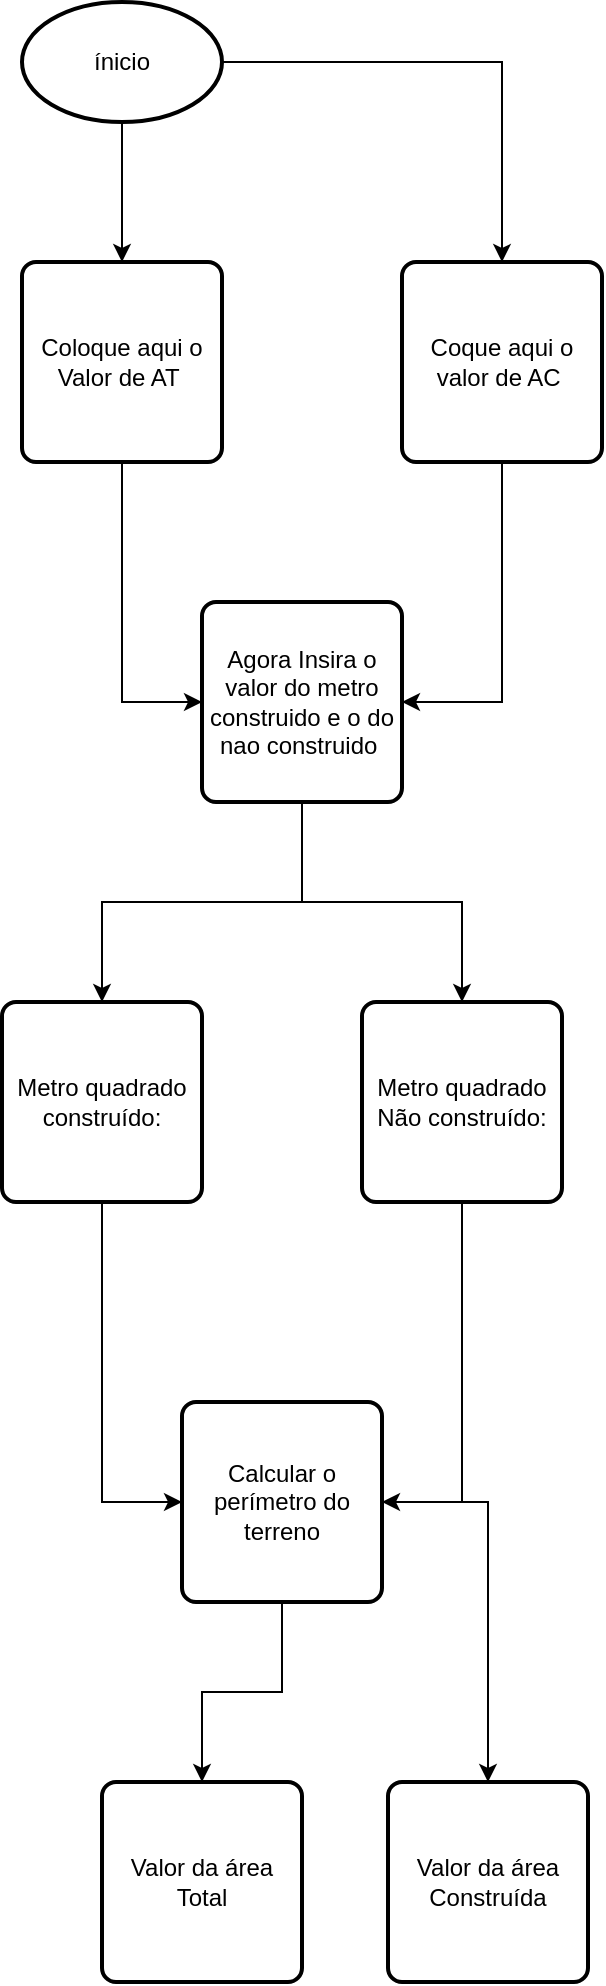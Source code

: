<mxfile version="12.2.4" type="device" pages="1"><diagram id="nQ3CQuVL0QPBS2wh00dI" name="Page-1"><mxGraphModel dx="1024" dy="566" grid="1" gridSize="10" guides="1" tooltips="1" connect="1" arrows="1" fold="1" page="1" pageScale="1" pageWidth="827" pageHeight="1169" math="0" shadow="0"><root><mxCell id="0"/><mxCell id="1" parent="0"/><mxCell id="hBNkofohSdb4QRwzaOTw-5" value="" style="edgeStyle=orthogonalEdgeStyle;rounded=0;orthogonalLoop=1;jettySize=auto;html=1;" edge="1" parent="1" source="hBNkofohSdb4QRwzaOTw-2" target="hBNkofohSdb4QRwzaOTw-3"><mxGeometry relative="1" as="geometry"/></mxCell><mxCell id="hBNkofohSdb4QRwzaOTw-12" style="edgeStyle=orthogonalEdgeStyle;rounded=0;orthogonalLoop=1;jettySize=auto;html=1;entryX=0.5;entryY=0;entryDx=0;entryDy=0;" edge="1" parent="1" source="hBNkofohSdb4QRwzaOTw-2" target="hBNkofohSdb4QRwzaOTw-11"><mxGeometry relative="1" as="geometry"/></mxCell><mxCell id="hBNkofohSdb4QRwzaOTw-2" value="&lt;font style=&quot;vertical-align: inherit&quot;&gt;&lt;font style=&quot;vertical-align: inherit&quot;&gt;ínicio&lt;/font&gt;&lt;/font&gt;" style="strokeWidth=2;html=1;shape=mxgraph.flowchart.start_1;whiteSpace=wrap;" vertex="1" parent="1"><mxGeometry x="130" y="30" width="100" height="60" as="geometry"/></mxCell><mxCell id="hBNkofohSdb4QRwzaOTw-15" style="edgeStyle=orthogonalEdgeStyle;rounded=0;orthogonalLoop=1;jettySize=auto;html=1;entryX=0;entryY=0.5;entryDx=0;entryDy=0;" edge="1" parent="1" source="hBNkofohSdb4QRwzaOTw-3" target="hBNkofohSdb4QRwzaOTw-14"><mxGeometry relative="1" as="geometry"/></mxCell><mxCell id="hBNkofohSdb4QRwzaOTw-3" value="&lt;font style=&quot;vertical-align: inherit&quot;&gt;&lt;font style=&quot;vertical-align: inherit&quot;&gt;Coloque aqui o Valor de AT&amp;nbsp;&lt;/font&gt;&lt;/font&gt;" style="rounded=1;whiteSpace=wrap;html=1;absoluteArcSize=1;arcSize=14;strokeWidth=2;" vertex="1" parent="1"><mxGeometry x="130" y="160" width="100" height="100" as="geometry"/></mxCell><mxCell id="hBNkofohSdb4QRwzaOTw-16" style="edgeStyle=orthogonalEdgeStyle;rounded=0;orthogonalLoop=1;jettySize=auto;html=1;entryX=1;entryY=0.5;entryDx=0;entryDy=0;" edge="1" parent="1" source="hBNkofohSdb4QRwzaOTw-11" target="hBNkofohSdb4QRwzaOTw-14"><mxGeometry relative="1" as="geometry"/></mxCell><mxCell id="hBNkofohSdb4QRwzaOTw-11" value="&lt;font style=&quot;vertical-align: inherit&quot;&gt;&lt;font style=&quot;vertical-align: inherit&quot;&gt;Coque aqui o valor de AC&amp;nbsp;&lt;/font&gt;&lt;/font&gt;" style="rounded=1;whiteSpace=wrap;html=1;absoluteArcSize=1;arcSize=14;strokeWidth=2;" vertex="1" parent="1"><mxGeometry x="320" y="160" width="100" height="100" as="geometry"/></mxCell><mxCell id="hBNkofohSdb4QRwzaOTw-18" style="edgeStyle=orthogonalEdgeStyle;rounded=0;orthogonalLoop=1;jettySize=auto;html=1;entryX=0.5;entryY=0;entryDx=0;entryDy=0;" edge="1" parent="1" source="hBNkofohSdb4QRwzaOTw-14" target="hBNkofohSdb4QRwzaOTw-17"><mxGeometry relative="1" as="geometry"/></mxCell><mxCell id="hBNkofohSdb4QRwzaOTw-21" style="edgeStyle=orthogonalEdgeStyle;rounded=0;orthogonalLoop=1;jettySize=auto;html=1;entryX=0.5;entryY=0;entryDx=0;entryDy=0;" edge="1" parent="1" source="hBNkofohSdb4QRwzaOTw-14" target="hBNkofohSdb4QRwzaOTw-19"><mxGeometry relative="1" as="geometry"/></mxCell><mxCell id="hBNkofohSdb4QRwzaOTw-14" value="&lt;font style=&quot;vertical-align: inherit&quot;&gt;&lt;font style=&quot;vertical-align: inherit&quot;&gt;Agora Insira o valor do metro construido e o do nao construido&amp;nbsp;&lt;/font&gt;&lt;/font&gt;" style="rounded=1;whiteSpace=wrap;html=1;absoluteArcSize=1;arcSize=14;strokeWidth=2;" vertex="1" parent="1"><mxGeometry x="220" y="330" width="100" height="100" as="geometry"/></mxCell><mxCell id="hBNkofohSdb4QRwzaOTw-22" style="edgeStyle=orthogonalEdgeStyle;rounded=0;orthogonalLoop=1;jettySize=auto;html=1;entryX=0;entryY=0.5;entryDx=0;entryDy=0;" edge="1" parent="1" source="hBNkofohSdb4QRwzaOTw-17" target="hBNkofohSdb4QRwzaOTw-23"><mxGeometry relative="1" as="geometry"><mxPoint x="170" y="730" as="targetPoint"/></mxGeometry></mxCell><mxCell id="hBNkofohSdb4QRwzaOTw-17" value="&lt;font style=&quot;vertical-align: inherit&quot;&gt;&lt;font style=&quot;vertical-align: inherit&quot;&gt;Metro quadrado construído:&lt;/font&gt;&lt;/font&gt;" style="rounded=1;whiteSpace=wrap;html=1;absoluteArcSize=1;arcSize=14;strokeWidth=2;" vertex="1" parent="1"><mxGeometry x="120" y="530" width="100" height="100" as="geometry"/></mxCell><mxCell id="hBNkofohSdb4QRwzaOTw-24" style="edgeStyle=orthogonalEdgeStyle;rounded=0;orthogonalLoop=1;jettySize=auto;html=1;entryX=1;entryY=0.5;entryDx=0;entryDy=0;" edge="1" parent="1" source="hBNkofohSdb4QRwzaOTw-19" target="hBNkofohSdb4QRwzaOTw-23"><mxGeometry relative="1" as="geometry"/></mxCell><mxCell id="hBNkofohSdb4QRwzaOTw-19" value="&lt;font style=&quot;vertical-align: inherit&quot;&gt;&lt;font style=&quot;vertical-align: inherit&quot;&gt;Metro quadrado Não construído:&lt;/font&gt;&lt;/font&gt;" style="rounded=1;whiteSpace=wrap;html=1;absoluteArcSize=1;arcSize=14;strokeWidth=2;" vertex="1" parent="1"><mxGeometry x="300" y="530" width="100" height="100" as="geometry"/></mxCell><mxCell id="hBNkofohSdb4QRwzaOTw-25" style="edgeStyle=orthogonalEdgeStyle;rounded=0;orthogonalLoop=1;jettySize=auto;html=1;" edge="1" parent="1" source="hBNkofohSdb4QRwzaOTw-23"><mxGeometry relative="1" as="geometry"><mxPoint x="220" y="920" as="targetPoint"/><Array as="points"><mxPoint x="260" y="875"/><mxPoint x="220" y="875"/></Array></mxGeometry></mxCell><mxCell id="hBNkofohSdb4QRwzaOTw-28" style="edgeStyle=orthogonalEdgeStyle;rounded=0;orthogonalLoop=1;jettySize=auto;html=1;entryX=0.5;entryY=0;entryDx=0;entryDy=0;" edge="1" parent="1" source="hBNkofohSdb4QRwzaOTw-23" target="hBNkofohSdb4QRwzaOTw-27"><mxGeometry relative="1" as="geometry"/></mxCell><mxCell id="hBNkofohSdb4QRwzaOTw-23" value="&lt;font style=&quot;vertical-align: inherit&quot;&gt;&lt;font style=&quot;vertical-align: inherit&quot;&gt;Calcular o perímetro do terreno&lt;/font&gt;&lt;/font&gt;" style="rounded=1;whiteSpace=wrap;html=1;absoluteArcSize=1;arcSize=14;strokeWidth=2;" vertex="1" parent="1"><mxGeometry x="210" y="730" width="100" height="100" as="geometry"/></mxCell><mxCell id="hBNkofohSdb4QRwzaOTw-26" value="&lt;font style=&quot;vertical-align: inherit&quot;&gt;&lt;font style=&quot;vertical-align: inherit&quot;&gt;Valor da área Total&lt;/font&gt;&lt;/font&gt;" style="rounded=1;whiteSpace=wrap;html=1;absoluteArcSize=1;arcSize=14;strokeWidth=2;" vertex="1" parent="1"><mxGeometry x="170" y="920" width="100" height="100" as="geometry"/></mxCell><mxCell id="hBNkofohSdb4QRwzaOTw-27" value="Valor da área Construída" style="rounded=1;whiteSpace=wrap;html=1;absoluteArcSize=1;arcSize=14;strokeWidth=2;" vertex="1" parent="1"><mxGeometry x="313" y="920" width="100" height="100" as="geometry"/></mxCell></root></mxGraphModel></diagram></mxfile>